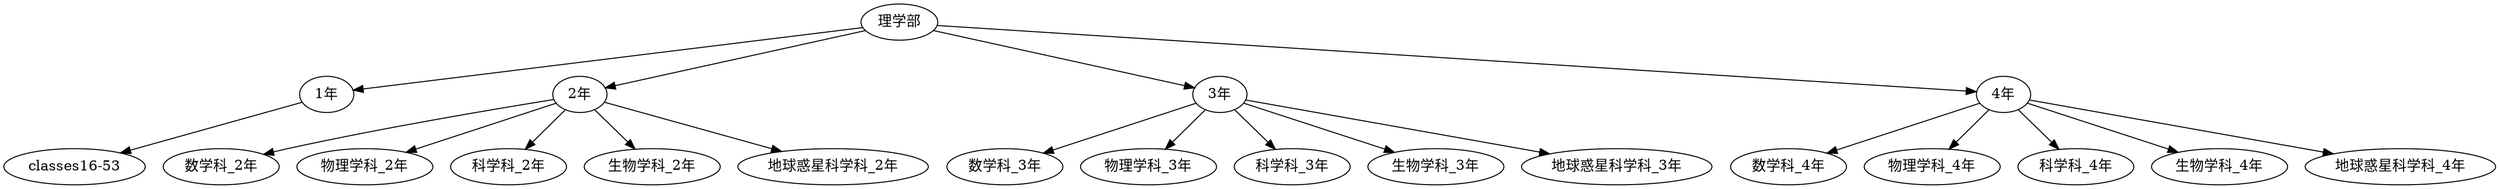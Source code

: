 digraph {
	"理学部"
	"1年"
	"2年"
	"3年"
	"4年"
	"理学部" -> "1年"
	"理学部" -> "2年"
	"理学部" -> "3年"
	"理学部" -> "4年"
	"1年" -> "classes16-53"
	"2年" -> "数学科_2年"
	"2年" -> "物理学科_2年"
	"2年" -> "科学科_2年"
	"2年" -> "生物学科_2年"
	"2年" -> "地球惑星科学科_2年"
	"3年" -> "数学科_3年"
	"3年" -> "物理学科_3年"
	"3年" -> "科学科_3年"
	"3年" -> "生物学科_3年"
	"3年" -> "地球惑星科学科_3年"
	"4年" -> "数学科_4年"
	"4年" -> "物理学科_4年"
	"4年" -> "科学科_4年"
	"4年" -> "生物学科_4年"
	"4年" -> "地球惑星科学科_4年"
	overlap=false
}
